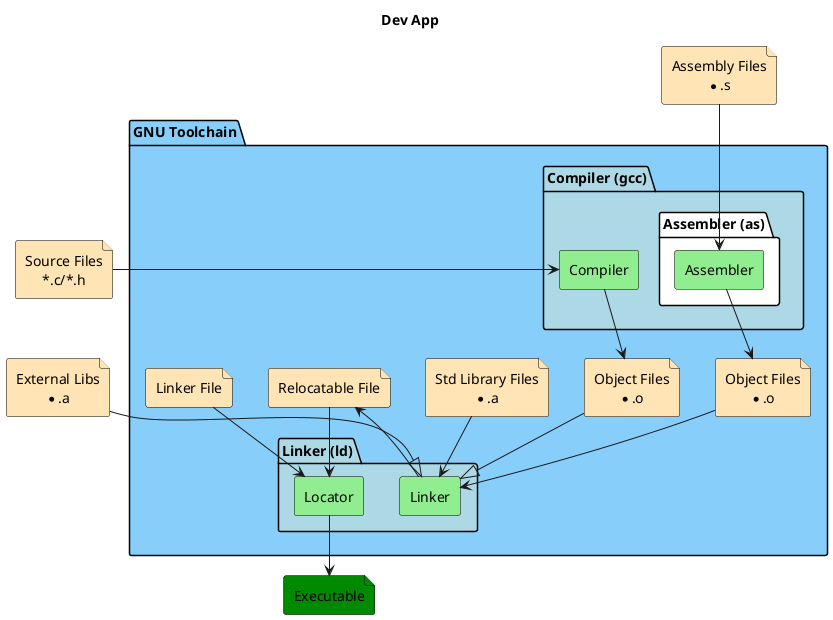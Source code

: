 @startuml
title Dev App

skinparam packageBackgroundColor LightSkyBlue
skinparam packageBorderColor Black
skinparam fileBackgroundColor Moccasin
skinparam fileBorderColor Black
skinparam rectangleBackgroundColor LightGreen
skinparam rectangleBorderColor Black
skinparam defaultTextAlignment center

file "Source Files\n*.c/*.h" as source #moccasin
file "Assembly Files\n*.s" as assembly #moccasin
file "Executable" as executable #008A00
file "External Libs\n*.a" as extLibs #moccasin


package "GNU Toolchain" {
    
    package "Compiler (gcc)" #lightblue {
        package "Assembler (as)" #white {
            rectangle "Assembler" #lightgreen
        }
        rectangle "Compiler" #lightgreen
    }
    

    file "Object Files\n*.o" as object1 #moccasin
    file "Object Files\n*.o" as object2 #moccasin
    file "Std Library Files\n*.a" as stdlib #moccasin
    
    source -right-> "Compiler"
    assembly --> "Assembler"
    "Compiler" -right-> object1
    "Assembler" --> object2
    
    package "Linker (ld)" #lightblue {
        rectangle "Linker" #lightgreen
        rectangle "Locator" #lightgreen
    }
    
    file "Relocatable File" as reloc_file #moccasin
    file "Linker File" as linker_file #moccasin
    
    object1 -down-|> "Linker"
    object2 --> "Linker"
    stdlib --> "Linker"
    extLibs -down-|> "Linker"    
    "Linker" --> reloc_file
    reloc_file --> "Locator"
    linker_file --> "Locator"
    "Locator" --> executable

}

@enduml
